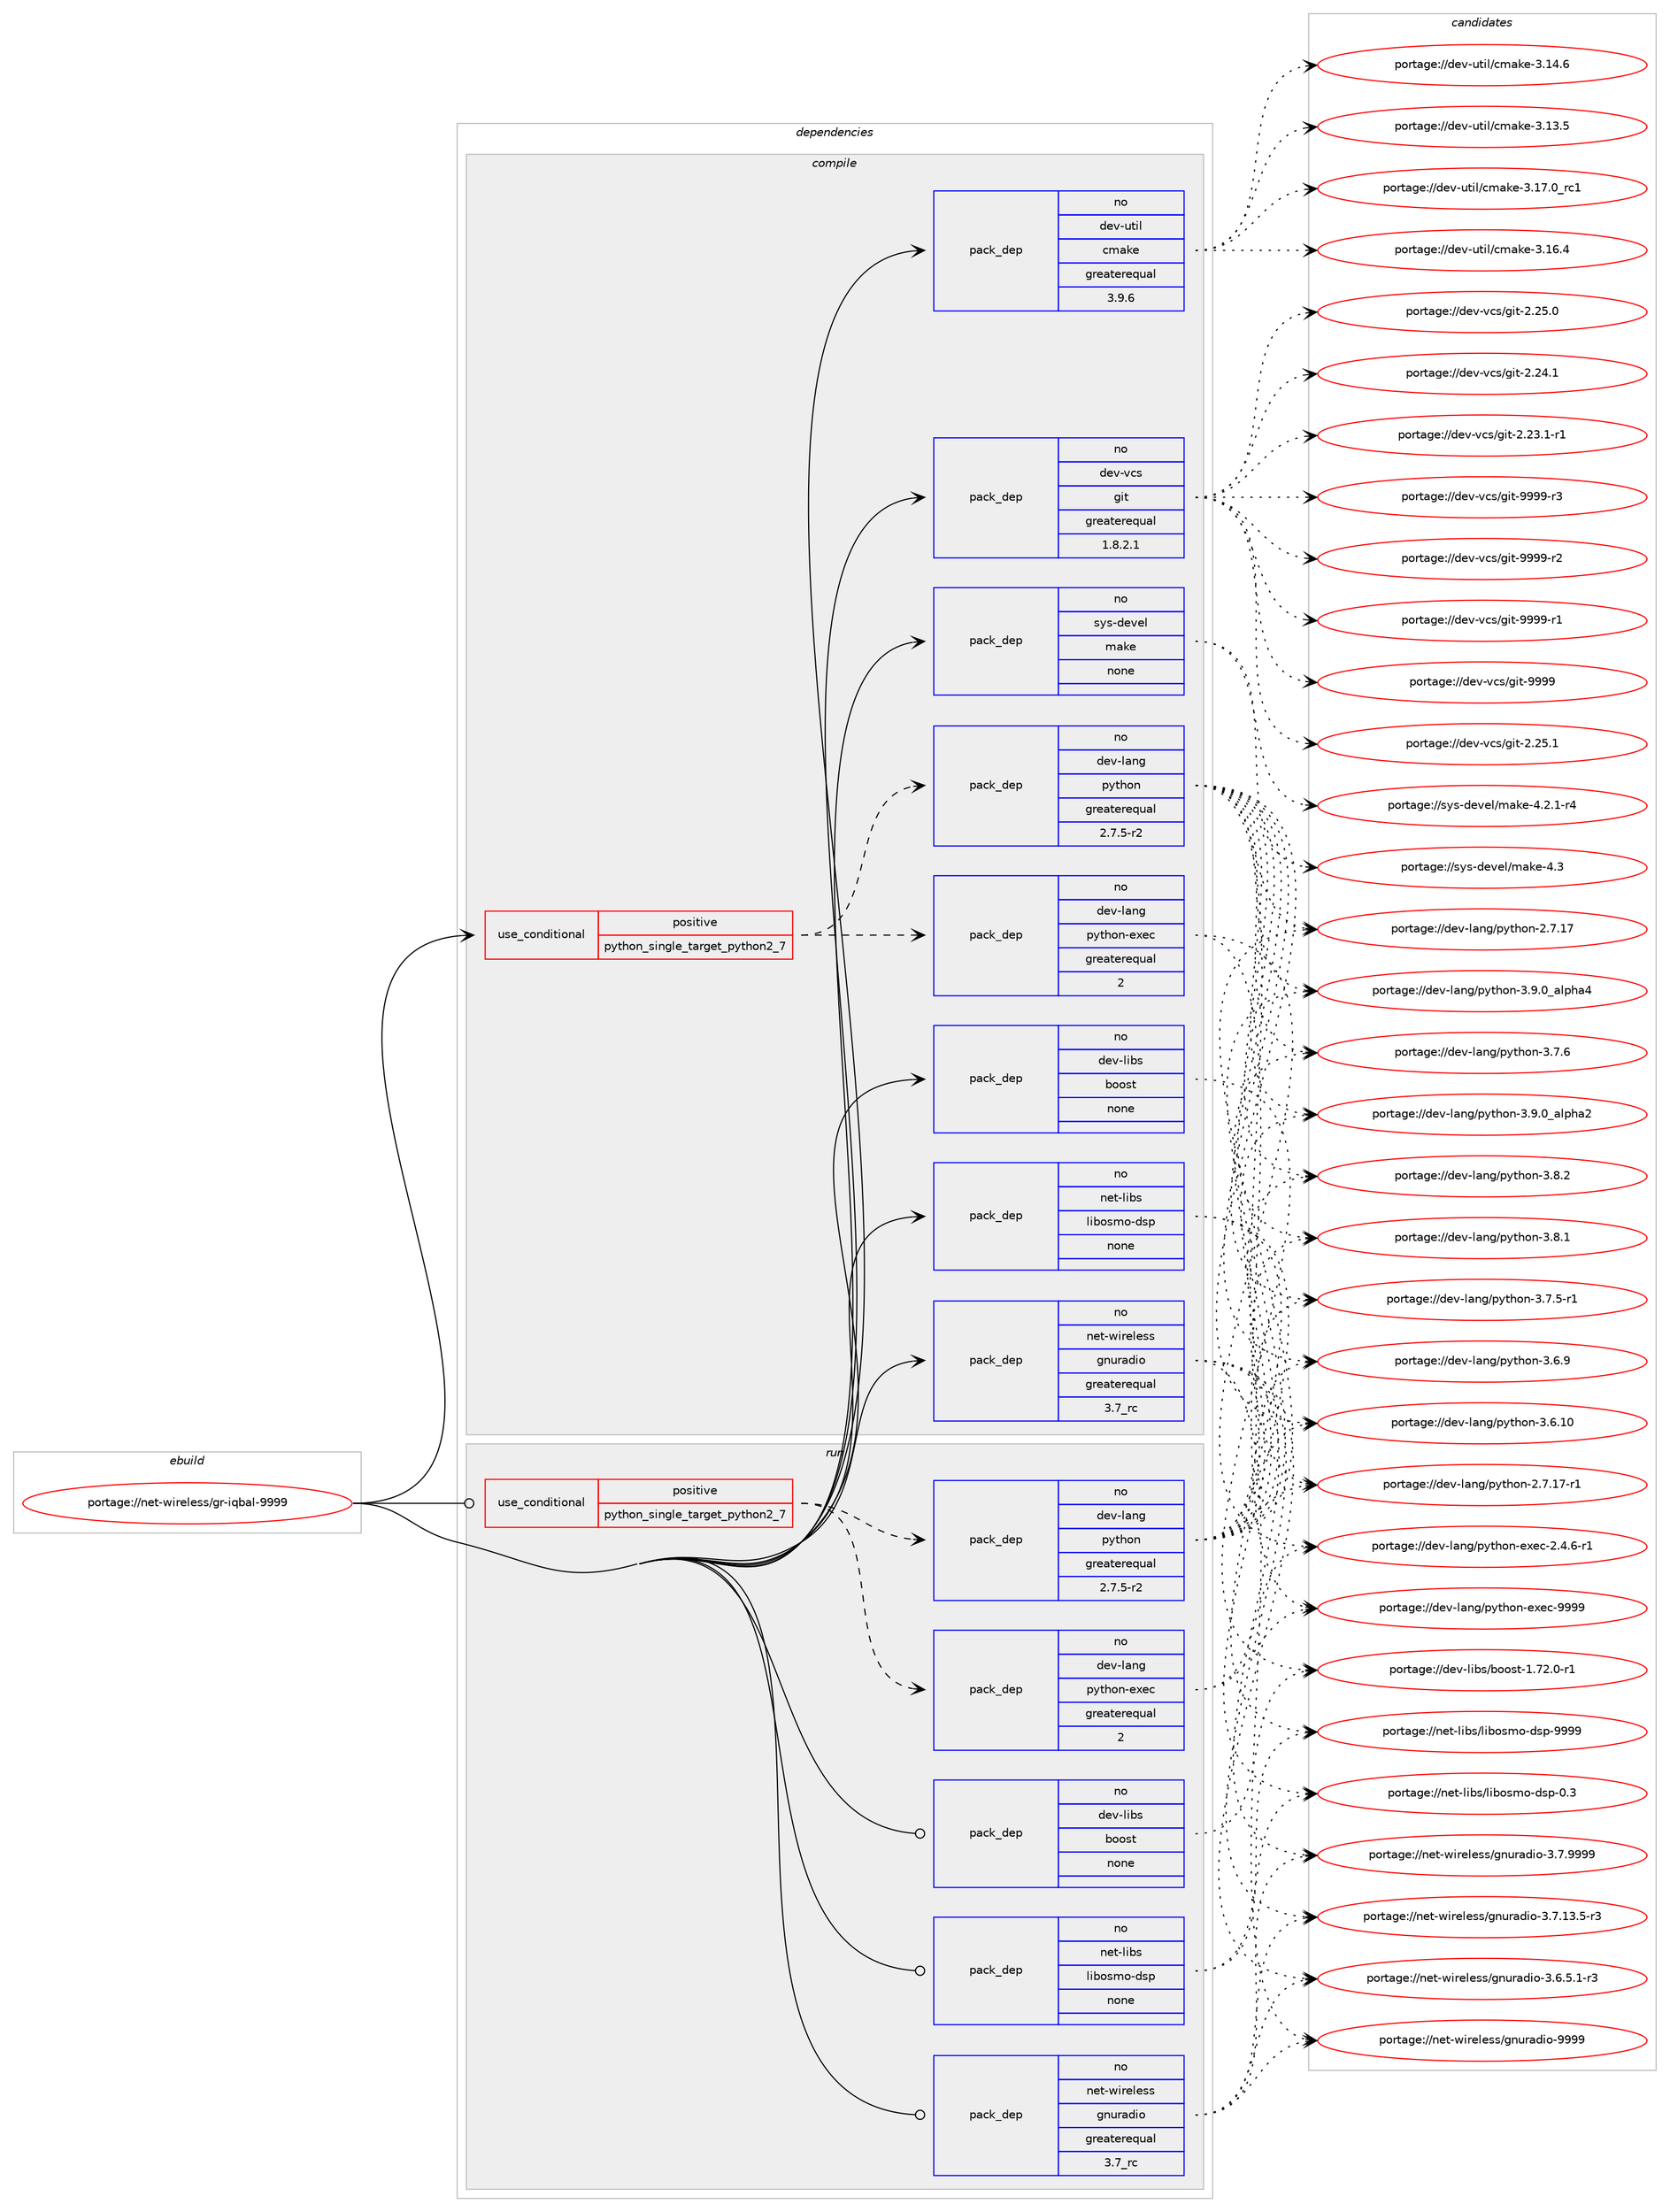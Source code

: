 digraph prolog {

# *************
# Graph options
# *************

newrank=true;
concentrate=true;
compound=true;
graph [rankdir=LR,fontname=Helvetica,fontsize=10,ranksep=1.5];#, ranksep=2.5, nodesep=0.2];
edge  [arrowhead=vee];
node  [fontname=Helvetica,fontsize=10];

# **********
# The ebuild
# **********

subgraph cluster_leftcol {
color=gray;
rank=same;
label=<<i>ebuild</i>>;
id [label="portage://net-wireless/gr-iqbal-9999", color=red, width=4, href="../net-wireless/gr-iqbal-9999.svg"];
}

# ****************
# The dependencies
# ****************

subgraph cluster_midcol {
color=gray;
label=<<i>dependencies</i>>;
subgraph cluster_compile {
fillcolor="#eeeeee";
style=filled;
label=<<i>compile</i>>;
subgraph cond13576 {
dependency69184 [label=<<TABLE BORDER="0" CELLBORDER="1" CELLSPACING="0" CELLPADDING="4"><TR><TD ROWSPAN="3" CELLPADDING="10">use_conditional</TD></TR><TR><TD>positive</TD></TR><TR><TD>python_single_target_python2_7</TD></TR></TABLE>>, shape=none, color=red];
subgraph pack54253 {
dependency69185 [label=<<TABLE BORDER="0" CELLBORDER="1" CELLSPACING="0" CELLPADDING="4" WIDTH="220"><TR><TD ROWSPAN="6" CELLPADDING="30">pack_dep</TD></TR><TR><TD WIDTH="110">no</TD></TR><TR><TD>dev-lang</TD></TR><TR><TD>python</TD></TR><TR><TD>greaterequal</TD></TR><TR><TD>2.7.5-r2</TD></TR></TABLE>>, shape=none, color=blue];
}
dependency69184:e -> dependency69185:w [weight=20,style="dashed",arrowhead="vee"];
subgraph pack54254 {
dependency69186 [label=<<TABLE BORDER="0" CELLBORDER="1" CELLSPACING="0" CELLPADDING="4" WIDTH="220"><TR><TD ROWSPAN="6" CELLPADDING="30">pack_dep</TD></TR><TR><TD WIDTH="110">no</TD></TR><TR><TD>dev-lang</TD></TR><TR><TD>python-exec</TD></TR><TR><TD>greaterequal</TD></TR><TR><TD>2</TD></TR></TABLE>>, shape=none, color=blue];
}
dependency69184:e -> dependency69186:w [weight=20,style="dashed",arrowhead="vee"];
}
id:e -> dependency69184:w [weight=20,style="solid",arrowhead="vee"];
subgraph pack54255 {
dependency69187 [label=<<TABLE BORDER="0" CELLBORDER="1" CELLSPACING="0" CELLPADDING="4" WIDTH="220"><TR><TD ROWSPAN="6" CELLPADDING="30">pack_dep</TD></TR><TR><TD WIDTH="110">no</TD></TR><TR><TD>dev-libs</TD></TR><TR><TD>boost</TD></TR><TR><TD>none</TD></TR><TR><TD></TD></TR></TABLE>>, shape=none, color=blue];
}
id:e -> dependency69187:w [weight=20,style="solid",arrowhead="vee"];
subgraph pack54256 {
dependency69188 [label=<<TABLE BORDER="0" CELLBORDER="1" CELLSPACING="0" CELLPADDING="4" WIDTH="220"><TR><TD ROWSPAN="6" CELLPADDING="30">pack_dep</TD></TR><TR><TD WIDTH="110">no</TD></TR><TR><TD>dev-util</TD></TR><TR><TD>cmake</TD></TR><TR><TD>greaterequal</TD></TR><TR><TD>3.9.6</TD></TR></TABLE>>, shape=none, color=blue];
}
id:e -> dependency69188:w [weight=20,style="solid",arrowhead="vee"];
subgraph pack54257 {
dependency69189 [label=<<TABLE BORDER="0" CELLBORDER="1" CELLSPACING="0" CELLPADDING="4" WIDTH="220"><TR><TD ROWSPAN="6" CELLPADDING="30">pack_dep</TD></TR><TR><TD WIDTH="110">no</TD></TR><TR><TD>dev-vcs</TD></TR><TR><TD>git</TD></TR><TR><TD>greaterequal</TD></TR><TR><TD>1.8.2.1</TD></TR></TABLE>>, shape=none, color=blue];
}
id:e -> dependency69189:w [weight=20,style="solid",arrowhead="vee"];
subgraph pack54258 {
dependency69190 [label=<<TABLE BORDER="0" CELLBORDER="1" CELLSPACING="0" CELLPADDING="4" WIDTH="220"><TR><TD ROWSPAN="6" CELLPADDING="30">pack_dep</TD></TR><TR><TD WIDTH="110">no</TD></TR><TR><TD>net-libs</TD></TR><TR><TD>libosmo-dsp</TD></TR><TR><TD>none</TD></TR><TR><TD></TD></TR></TABLE>>, shape=none, color=blue];
}
id:e -> dependency69190:w [weight=20,style="solid",arrowhead="vee"];
subgraph pack54259 {
dependency69191 [label=<<TABLE BORDER="0" CELLBORDER="1" CELLSPACING="0" CELLPADDING="4" WIDTH="220"><TR><TD ROWSPAN="6" CELLPADDING="30">pack_dep</TD></TR><TR><TD WIDTH="110">no</TD></TR><TR><TD>net-wireless</TD></TR><TR><TD>gnuradio</TD></TR><TR><TD>greaterequal</TD></TR><TR><TD>3.7_rc</TD></TR></TABLE>>, shape=none, color=blue];
}
id:e -> dependency69191:w [weight=20,style="solid",arrowhead="vee"];
subgraph pack54260 {
dependency69192 [label=<<TABLE BORDER="0" CELLBORDER="1" CELLSPACING="0" CELLPADDING="4" WIDTH="220"><TR><TD ROWSPAN="6" CELLPADDING="30">pack_dep</TD></TR><TR><TD WIDTH="110">no</TD></TR><TR><TD>sys-devel</TD></TR><TR><TD>make</TD></TR><TR><TD>none</TD></TR><TR><TD></TD></TR></TABLE>>, shape=none, color=blue];
}
id:e -> dependency69192:w [weight=20,style="solid",arrowhead="vee"];
}
subgraph cluster_compileandrun {
fillcolor="#eeeeee";
style=filled;
label=<<i>compile and run</i>>;
}
subgraph cluster_run {
fillcolor="#eeeeee";
style=filled;
label=<<i>run</i>>;
subgraph cond13577 {
dependency69193 [label=<<TABLE BORDER="0" CELLBORDER="1" CELLSPACING="0" CELLPADDING="4"><TR><TD ROWSPAN="3" CELLPADDING="10">use_conditional</TD></TR><TR><TD>positive</TD></TR><TR><TD>python_single_target_python2_7</TD></TR></TABLE>>, shape=none, color=red];
subgraph pack54261 {
dependency69194 [label=<<TABLE BORDER="0" CELLBORDER="1" CELLSPACING="0" CELLPADDING="4" WIDTH="220"><TR><TD ROWSPAN="6" CELLPADDING="30">pack_dep</TD></TR><TR><TD WIDTH="110">no</TD></TR><TR><TD>dev-lang</TD></TR><TR><TD>python</TD></TR><TR><TD>greaterequal</TD></TR><TR><TD>2.7.5-r2</TD></TR></TABLE>>, shape=none, color=blue];
}
dependency69193:e -> dependency69194:w [weight=20,style="dashed",arrowhead="vee"];
subgraph pack54262 {
dependency69195 [label=<<TABLE BORDER="0" CELLBORDER="1" CELLSPACING="0" CELLPADDING="4" WIDTH="220"><TR><TD ROWSPAN="6" CELLPADDING="30">pack_dep</TD></TR><TR><TD WIDTH="110">no</TD></TR><TR><TD>dev-lang</TD></TR><TR><TD>python-exec</TD></TR><TR><TD>greaterequal</TD></TR><TR><TD>2</TD></TR></TABLE>>, shape=none, color=blue];
}
dependency69193:e -> dependency69195:w [weight=20,style="dashed",arrowhead="vee"];
}
id:e -> dependency69193:w [weight=20,style="solid",arrowhead="odot"];
subgraph pack54263 {
dependency69196 [label=<<TABLE BORDER="0" CELLBORDER="1" CELLSPACING="0" CELLPADDING="4" WIDTH="220"><TR><TD ROWSPAN="6" CELLPADDING="30">pack_dep</TD></TR><TR><TD WIDTH="110">no</TD></TR><TR><TD>dev-libs</TD></TR><TR><TD>boost</TD></TR><TR><TD>none</TD></TR><TR><TD></TD></TR></TABLE>>, shape=none, color=blue];
}
id:e -> dependency69196:w [weight=20,style="solid",arrowhead="odot"];
subgraph pack54264 {
dependency69197 [label=<<TABLE BORDER="0" CELLBORDER="1" CELLSPACING="0" CELLPADDING="4" WIDTH="220"><TR><TD ROWSPAN="6" CELLPADDING="30">pack_dep</TD></TR><TR><TD WIDTH="110">no</TD></TR><TR><TD>net-libs</TD></TR><TR><TD>libosmo-dsp</TD></TR><TR><TD>none</TD></TR><TR><TD></TD></TR></TABLE>>, shape=none, color=blue];
}
id:e -> dependency69197:w [weight=20,style="solid",arrowhead="odot"];
subgraph pack54265 {
dependency69198 [label=<<TABLE BORDER="0" CELLBORDER="1" CELLSPACING="0" CELLPADDING="4" WIDTH="220"><TR><TD ROWSPAN="6" CELLPADDING="30">pack_dep</TD></TR><TR><TD WIDTH="110">no</TD></TR><TR><TD>net-wireless</TD></TR><TR><TD>gnuradio</TD></TR><TR><TD>greaterequal</TD></TR><TR><TD>3.7_rc</TD></TR></TABLE>>, shape=none, color=blue];
}
id:e -> dependency69198:w [weight=20,style="solid",arrowhead="odot"];
}
}

# **************
# The candidates
# **************

subgraph cluster_choices {
rank=same;
color=gray;
label=<<i>candidates</i>>;

subgraph choice54253 {
color=black;
nodesep=1;
choice10010111845108971101034711212111610411111045514657464895971081121049752 [label="portage://dev-lang/python-3.9.0_alpha4", color=red, width=4,href="../dev-lang/python-3.9.0_alpha4.svg"];
choice10010111845108971101034711212111610411111045514657464895971081121049750 [label="portage://dev-lang/python-3.9.0_alpha2", color=red, width=4,href="../dev-lang/python-3.9.0_alpha2.svg"];
choice100101118451089711010347112121116104111110455146564650 [label="portage://dev-lang/python-3.8.2", color=red, width=4,href="../dev-lang/python-3.8.2.svg"];
choice100101118451089711010347112121116104111110455146564649 [label="portage://dev-lang/python-3.8.1", color=red, width=4,href="../dev-lang/python-3.8.1.svg"];
choice100101118451089711010347112121116104111110455146554654 [label="portage://dev-lang/python-3.7.6", color=red, width=4,href="../dev-lang/python-3.7.6.svg"];
choice1001011184510897110103471121211161041111104551465546534511449 [label="portage://dev-lang/python-3.7.5-r1", color=red, width=4,href="../dev-lang/python-3.7.5-r1.svg"];
choice100101118451089711010347112121116104111110455146544657 [label="portage://dev-lang/python-3.6.9", color=red, width=4,href="../dev-lang/python-3.6.9.svg"];
choice10010111845108971101034711212111610411111045514654464948 [label="portage://dev-lang/python-3.6.10", color=red, width=4,href="../dev-lang/python-3.6.10.svg"];
choice100101118451089711010347112121116104111110455046554649554511449 [label="portage://dev-lang/python-2.7.17-r1", color=red, width=4,href="../dev-lang/python-2.7.17-r1.svg"];
choice10010111845108971101034711212111610411111045504655464955 [label="portage://dev-lang/python-2.7.17", color=red, width=4,href="../dev-lang/python-2.7.17.svg"];
dependency69185:e -> choice10010111845108971101034711212111610411111045514657464895971081121049752:w [style=dotted,weight="100"];
dependency69185:e -> choice10010111845108971101034711212111610411111045514657464895971081121049750:w [style=dotted,weight="100"];
dependency69185:e -> choice100101118451089711010347112121116104111110455146564650:w [style=dotted,weight="100"];
dependency69185:e -> choice100101118451089711010347112121116104111110455146564649:w [style=dotted,weight="100"];
dependency69185:e -> choice100101118451089711010347112121116104111110455146554654:w [style=dotted,weight="100"];
dependency69185:e -> choice1001011184510897110103471121211161041111104551465546534511449:w [style=dotted,weight="100"];
dependency69185:e -> choice100101118451089711010347112121116104111110455146544657:w [style=dotted,weight="100"];
dependency69185:e -> choice10010111845108971101034711212111610411111045514654464948:w [style=dotted,weight="100"];
dependency69185:e -> choice100101118451089711010347112121116104111110455046554649554511449:w [style=dotted,weight="100"];
dependency69185:e -> choice10010111845108971101034711212111610411111045504655464955:w [style=dotted,weight="100"];
}
subgraph choice54254 {
color=black;
nodesep=1;
choice10010111845108971101034711212111610411111045101120101994557575757 [label="portage://dev-lang/python-exec-9999", color=red, width=4,href="../dev-lang/python-exec-9999.svg"];
choice10010111845108971101034711212111610411111045101120101994550465246544511449 [label="portage://dev-lang/python-exec-2.4.6-r1", color=red, width=4,href="../dev-lang/python-exec-2.4.6-r1.svg"];
dependency69186:e -> choice10010111845108971101034711212111610411111045101120101994557575757:w [style=dotted,weight="100"];
dependency69186:e -> choice10010111845108971101034711212111610411111045101120101994550465246544511449:w [style=dotted,weight="100"];
}
subgraph choice54255 {
color=black;
nodesep=1;
choice10010111845108105981154798111111115116454946555046484511449 [label="portage://dev-libs/boost-1.72.0-r1", color=red, width=4,href="../dev-libs/boost-1.72.0-r1.svg"];
dependency69187:e -> choice10010111845108105981154798111111115116454946555046484511449:w [style=dotted,weight="100"];
}
subgraph choice54256 {
color=black;
nodesep=1;
choice1001011184511711610510847991099710710145514649554648951149949 [label="portage://dev-util/cmake-3.17.0_rc1", color=red, width=4,href="../dev-util/cmake-3.17.0_rc1.svg"];
choice1001011184511711610510847991099710710145514649544652 [label="portage://dev-util/cmake-3.16.4", color=red, width=4,href="../dev-util/cmake-3.16.4.svg"];
choice1001011184511711610510847991099710710145514649524654 [label="portage://dev-util/cmake-3.14.6", color=red, width=4,href="../dev-util/cmake-3.14.6.svg"];
choice1001011184511711610510847991099710710145514649514653 [label="portage://dev-util/cmake-3.13.5", color=red, width=4,href="../dev-util/cmake-3.13.5.svg"];
dependency69188:e -> choice1001011184511711610510847991099710710145514649554648951149949:w [style=dotted,weight="100"];
dependency69188:e -> choice1001011184511711610510847991099710710145514649544652:w [style=dotted,weight="100"];
dependency69188:e -> choice1001011184511711610510847991099710710145514649524654:w [style=dotted,weight="100"];
dependency69188:e -> choice1001011184511711610510847991099710710145514649514653:w [style=dotted,weight="100"];
}
subgraph choice54257 {
color=black;
nodesep=1;
choice10010111845118991154710310511645575757574511451 [label="portage://dev-vcs/git-9999-r3", color=red, width=4,href="../dev-vcs/git-9999-r3.svg"];
choice10010111845118991154710310511645575757574511450 [label="portage://dev-vcs/git-9999-r2", color=red, width=4,href="../dev-vcs/git-9999-r2.svg"];
choice10010111845118991154710310511645575757574511449 [label="portage://dev-vcs/git-9999-r1", color=red, width=4,href="../dev-vcs/git-9999-r1.svg"];
choice1001011184511899115471031051164557575757 [label="portage://dev-vcs/git-9999", color=red, width=4,href="../dev-vcs/git-9999.svg"];
choice10010111845118991154710310511645504650534649 [label="portage://dev-vcs/git-2.25.1", color=red, width=4,href="../dev-vcs/git-2.25.1.svg"];
choice10010111845118991154710310511645504650534648 [label="portage://dev-vcs/git-2.25.0", color=red, width=4,href="../dev-vcs/git-2.25.0.svg"];
choice10010111845118991154710310511645504650524649 [label="portage://dev-vcs/git-2.24.1", color=red, width=4,href="../dev-vcs/git-2.24.1.svg"];
choice100101118451189911547103105116455046505146494511449 [label="portage://dev-vcs/git-2.23.1-r1", color=red, width=4,href="../dev-vcs/git-2.23.1-r1.svg"];
dependency69189:e -> choice10010111845118991154710310511645575757574511451:w [style=dotted,weight="100"];
dependency69189:e -> choice10010111845118991154710310511645575757574511450:w [style=dotted,weight="100"];
dependency69189:e -> choice10010111845118991154710310511645575757574511449:w [style=dotted,weight="100"];
dependency69189:e -> choice1001011184511899115471031051164557575757:w [style=dotted,weight="100"];
dependency69189:e -> choice10010111845118991154710310511645504650534649:w [style=dotted,weight="100"];
dependency69189:e -> choice10010111845118991154710310511645504650534648:w [style=dotted,weight="100"];
dependency69189:e -> choice10010111845118991154710310511645504650524649:w [style=dotted,weight="100"];
dependency69189:e -> choice100101118451189911547103105116455046505146494511449:w [style=dotted,weight="100"];
}
subgraph choice54258 {
color=black;
nodesep=1;
choice11010111645108105981154710810598111115109111451001151124557575757 [label="portage://net-libs/libosmo-dsp-9999", color=red, width=4,href="../net-libs/libosmo-dsp-9999.svg"];
choice110101116451081059811547108105981111151091114510011511245484651 [label="portage://net-libs/libosmo-dsp-0.3", color=red, width=4,href="../net-libs/libosmo-dsp-0.3.svg"];
dependency69190:e -> choice11010111645108105981154710810598111115109111451001151124557575757:w [style=dotted,weight="100"];
dependency69190:e -> choice110101116451081059811547108105981111151091114510011511245484651:w [style=dotted,weight="100"];
}
subgraph choice54259 {
color=black;
nodesep=1;
choice1101011164511910511410110810111511547103110117114971001051114557575757 [label="portage://net-wireless/gnuradio-9999", color=red, width=4,href="../net-wireless/gnuradio-9999.svg"];
choice110101116451191051141011081011151154710311011711497100105111455146554657575757 [label="portage://net-wireless/gnuradio-3.7.9999", color=red, width=4,href="../net-wireless/gnuradio-3.7.9999.svg"];
choice1101011164511910511410110810111511547103110117114971001051114551465546495146534511451 [label="portage://net-wireless/gnuradio-3.7.13.5-r3", color=red, width=4,href="../net-wireless/gnuradio-3.7.13.5-r3.svg"];
choice11010111645119105114101108101115115471031101171149710010511145514654465346494511451 [label="portage://net-wireless/gnuradio-3.6.5.1-r3", color=red, width=4,href="../net-wireless/gnuradio-3.6.5.1-r3.svg"];
dependency69191:e -> choice1101011164511910511410110810111511547103110117114971001051114557575757:w [style=dotted,weight="100"];
dependency69191:e -> choice110101116451191051141011081011151154710311011711497100105111455146554657575757:w [style=dotted,weight="100"];
dependency69191:e -> choice1101011164511910511410110810111511547103110117114971001051114551465546495146534511451:w [style=dotted,weight="100"];
dependency69191:e -> choice11010111645119105114101108101115115471031101171149710010511145514654465346494511451:w [style=dotted,weight="100"];
}
subgraph choice54260 {
color=black;
nodesep=1;
choice11512111545100101118101108471099710710145524651 [label="portage://sys-devel/make-4.3", color=red, width=4,href="../sys-devel/make-4.3.svg"];
choice1151211154510010111810110847109971071014552465046494511452 [label="portage://sys-devel/make-4.2.1-r4", color=red, width=4,href="../sys-devel/make-4.2.1-r4.svg"];
dependency69192:e -> choice11512111545100101118101108471099710710145524651:w [style=dotted,weight="100"];
dependency69192:e -> choice1151211154510010111810110847109971071014552465046494511452:w [style=dotted,weight="100"];
}
subgraph choice54261 {
color=black;
nodesep=1;
choice10010111845108971101034711212111610411111045514657464895971081121049752 [label="portage://dev-lang/python-3.9.0_alpha4", color=red, width=4,href="../dev-lang/python-3.9.0_alpha4.svg"];
choice10010111845108971101034711212111610411111045514657464895971081121049750 [label="portage://dev-lang/python-3.9.0_alpha2", color=red, width=4,href="../dev-lang/python-3.9.0_alpha2.svg"];
choice100101118451089711010347112121116104111110455146564650 [label="portage://dev-lang/python-3.8.2", color=red, width=4,href="../dev-lang/python-3.8.2.svg"];
choice100101118451089711010347112121116104111110455146564649 [label="portage://dev-lang/python-3.8.1", color=red, width=4,href="../dev-lang/python-3.8.1.svg"];
choice100101118451089711010347112121116104111110455146554654 [label="portage://dev-lang/python-3.7.6", color=red, width=4,href="../dev-lang/python-3.7.6.svg"];
choice1001011184510897110103471121211161041111104551465546534511449 [label="portage://dev-lang/python-3.7.5-r1", color=red, width=4,href="../dev-lang/python-3.7.5-r1.svg"];
choice100101118451089711010347112121116104111110455146544657 [label="portage://dev-lang/python-3.6.9", color=red, width=4,href="../dev-lang/python-3.6.9.svg"];
choice10010111845108971101034711212111610411111045514654464948 [label="portage://dev-lang/python-3.6.10", color=red, width=4,href="../dev-lang/python-3.6.10.svg"];
choice100101118451089711010347112121116104111110455046554649554511449 [label="portage://dev-lang/python-2.7.17-r1", color=red, width=4,href="../dev-lang/python-2.7.17-r1.svg"];
choice10010111845108971101034711212111610411111045504655464955 [label="portage://dev-lang/python-2.7.17", color=red, width=4,href="../dev-lang/python-2.7.17.svg"];
dependency69194:e -> choice10010111845108971101034711212111610411111045514657464895971081121049752:w [style=dotted,weight="100"];
dependency69194:e -> choice10010111845108971101034711212111610411111045514657464895971081121049750:w [style=dotted,weight="100"];
dependency69194:e -> choice100101118451089711010347112121116104111110455146564650:w [style=dotted,weight="100"];
dependency69194:e -> choice100101118451089711010347112121116104111110455146564649:w [style=dotted,weight="100"];
dependency69194:e -> choice100101118451089711010347112121116104111110455146554654:w [style=dotted,weight="100"];
dependency69194:e -> choice1001011184510897110103471121211161041111104551465546534511449:w [style=dotted,weight="100"];
dependency69194:e -> choice100101118451089711010347112121116104111110455146544657:w [style=dotted,weight="100"];
dependency69194:e -> choice10010111845108971101034711212111610411111045514654464948:w [style=dotted,weight="100"];
dependency69194:e -> choice100101118451089711010347112121116104111110455046554649554511449:w [style=dotted,weight="100"];
dependency69194:e -> choice10010111845108971101034711212111610411111045504655464955:w [style=dotted,weight="100"];
}
subgraph choice54262 {
color=black;
nodesep=1;
choice10010111845108971101034711212111610411111045101120101994557575757 [label="portage://dev-lang/python-exec-9999", color=red, width=4,href="../dev-lang/python-exec-9999.svg"];
choice10010111845108971101034711212111610411111045101120101994550465246544511449 [label="portage://dev-lang/python-exec-2.4.6-r1", color=red, width=4,href="../dev-lang/python-exec-2.4.6-r1.svg"];
dependency69195:e -> choice10010111845108971101034711212111610411111045101120101994557575757:w [style=dotted,weight="100"];
dependency69195:e -> choice10010111845108971101034711212111610411111045101120101994550465246544511449:w [style=dotted,weight="100"];
}
subgraph choice54263 {
color=black;
nodesep=1;
choice10010111845108105981154798111111115116454946555046484511449 [label="portage://dev-libs/boost-1.72.0-r1", color=red, width=4,href="../dev-libs/boost-1.72.0-r1.svg"];
dependency69196:e -> choice10010111845108105981154798111111115116454946555046484511449:w [style=dotted,weight="100"];
}
subgraph choice54264 {
color=black;
nodesep=1;
choice11010111645108105981154710810598111115109111451001151124557575757 [label="portage://net-libs/libosmo-dsp-9999", color=red, width=4,href="../net-libs/libosmo-dsp-9999.svg"];
choice110101116451081059811547108105981111151091114510011511245484651 [label="portage://net-libs/libosmo-dsp-0.3", color=red, width=4,href="../net-libs/libosmo-dsp-0.3.svg"];
dependency69197:e -> choice11010111645108105981154710810598111115109111451001151124557575757:w [style=dotted,weight="100"];
dependency69197:e -> choice110101116451081059811547108105981111151091114510011511245484651:w [style=dotted,weight="100"];
}
subgraph choice54265 {
color=black;
nodesep=1;
choice1101011164511910511410110810111511547103110117114971001051114557575757 [label="portage://net-wireless/gnuradio-9999", color=red, width=4,href="../net-wireless/gnuradio-9999.svg"];
choice110101116451191051141011081011151154710311011711497100105111455146554657575757 [label="portage://net-wireless/gnuradio-3.7.9999", color=red, width=4,href="../net-wireless/gnuradio-3.7.9999.svg"];
choice1101011164511910511410110810111511547103110117114971001051114551465546495146534511451 [label="portage://net-wireless/gnuradio-3.7.13.5-r3", color=red, width=4,href="../net-wireless/gnuradio-3.7.13.5-r3.svg"];
choice11010111645119105114101108101115115471031101171149710010511145514654465346494511451 [label="portage://net-wireless/gnuradio-3.6.5.1-r3", color=red, width=4,href="../net-wireless/gnuradio-3.6.5.1-r3.svg"];
dependency69198:e -> choice1101011164511910511410110810111511547103110117114971001051114557575757:w [style=dotted,weight="100"];
dependency69198:e -> choice110101116451191051141011081011151154710311011711497100105111455146554657575757:w [style=dotted,weight="100"];
dependency69198:e -> choice1101011164511910511410110810111511547103110117114971001051114551465546495146534511451:w [style=dotted,weight="100"];
dependency69198:e -> choice11010111645119105114101108101115115471031101171149710010511145514654465346494511451:w [style=dotted,weight="100"];
}
}

}

